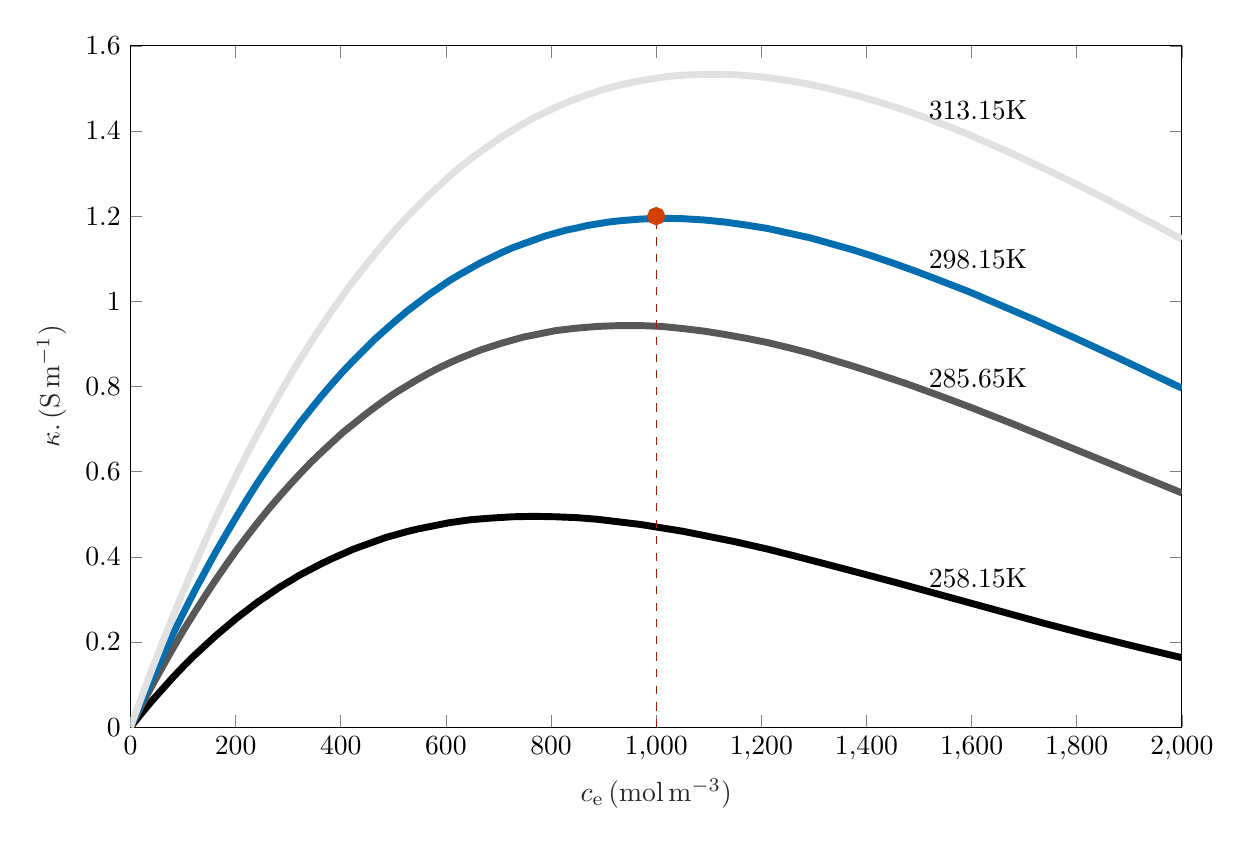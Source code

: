 % This file was created by matlab2tikz.
%
\definecolor{mycolor1}{rgb}{0.346,0.346,0.346}%
\definecolor{mycolor2}{rgb}{0.0,0.431,0.686}%
\definecolor{mycolor3}{rgb}{0.884,0.884,0.884}%
\definecolor{mycolor4}{rgb}{0.647,0.098,0.0}%
\definecolor{mycolor5}{rgb}{0.824,0.251,0.0}%
%
\begin{tikzpicture}

    \begin{axis}[%
        width=133.529mm,
        height=86.527mm,
        at={(0mm,0mm)},
        scale only axis,
        xmin=0,
        xmax=2000,
        xlabel style={font=\color{white!15!black}},
        xlabel={$c_\mathrm{e}\, (\mathrm{mol}\, \mathrm{m}^{-3})$},
        ymin=0,
        ymax=1.6,
        ylabel style={font=\color{white!15!black}},
        ylabel={$\kappa.\, (\mathrm{S}\, \mathrm{m}^{-1})$},
        axis background/.style={fill=white}
        ]
        \addplot [color=black, line width=2.5pt, forget plot]
        table[row sep=crcr]{%
            0	0\\
            20.202	0.031\\
            40.404	0.061\\
            60.606	0.089\\
            80.808	0.117\\
            101.01	0.143\\
            121.212	0.168\\
            141.414	0.191\\
            161.616	0.214\\
            181.818	0.235\\
            202.02	0.256\\
            222.222	0.275\\
            242.424	0.294\\
            262.626	0.311\\
            282.828	0.328\\
            303.03	0.343\\
            323.232	0.358\\
            343.434	0.371\\
            363.636	0.384\\
            383.838	0.396\\
            404.04	0.407\\
            424.242	0.418\\
            444.444	0.427\\
            464.646	0.436\\
            484.848	0.445\\
            505.051	0.452\\
            525.253	0.459\\
            545.455	0.465\\
            565.657	0.47\\
            606.061	0.48\\
            646.465	0.487\\
            686.869	0.491\\
            727.273	0.494\\
            767.677	0.495\\
            808.081	0.494\\
            848.485	0.492\\
            888.889	0.488\\
            929.293	0.482\\
            969.697	0.476\\
            1010.1	0.468\\
            1050.51	0.46\\
            1090.91	0.45\\
            1151.52	0.435\\
            1212.12	0.418\\
            1272.73	0.399\\
            1353.54	0.373\\
            1454.55	0.34\\
            1737.37	0.244\\
            1818.18	0.218\\
            1898.99	0.193\\
            1979.8	0.169\\
            2000	0.163\\
        };
        \addplot [color=mycolor1, line width=2.5pt, forget plot]
        table[row sep=crcr]{%
            0	0\\
            20.202	0.049\\
            40.404	0.096\\
            60.606	0.141\\
            80.808	0.185\\
            101.01	0.228\\
            121.212	0.268\\
            141.414	0.307\\
            161.616	0.345\\
            181.818	0.381\\
            202.02	0.416\\
            222.222	0.449\\
            242.424	0.481\\
            262.626	0.512\\
            282.828	0.541\\
            303.03	0.569\\
            323.232	0.596\\
            343.434	0.622\\
            363.636	0.646\\
            383.838	0.669\\
            404.04	0.692\\
            424.242	0.712\\
            444.444	0.732\\
            464.646	0.751\\
            484.848	0.769\\
            505.051	0.786\\
            525.253	0.801\\
            545.455	0.816\\
            565.657	0.83\\
            585.859	0.843\\
            606.061	0.855\\
            626.263	0.866\\
            646.465	0.876\\
            666.667	0.886\\
            686.869	0.894\\
            707.071	0.902\\
            727.273	0.909\\
            747.475	0.916\\
            767.677	0.921\\
            787.879	0.926\\
            808.081	0.931\\
            828.283	0.934\\
            848.485	0.937\\
            888.889	0.941\\
            929.293	0.943\\
            969.697	0.943\\
            1010.1	0.941\\
            1050.51	0.936\\
            1090.91	0.93\\
            1131.31	0.922\\
            1171.72	0.913\\
            1212.12	0.903\\
            1252.53	0.891\\
            1292.93	0.878\\
            1333.33	0.863\\
            1373.74	0.848\\
            1414.14	0.832\\
            1474.75	0.807\\
            1535.35	0.78\\
            1595.96	0.752\\
            1676.77	0.713\\
            1777.78	0.662\\
            2000	0.55\\
        };
        \addplot [color=mycolor2, line width=2.5pt, forget plot]
        table[row sep=crcr]{%
            0	0\\
            20.202	0.057\\
            40.404	0.113\\
            60.606	0.167\\
            80.808	0.219\\
            101.01	0.269\\
            121.212	0.318\\
            141.414	0.364\\
            161.616	0.41\\
            181.818	0.453\\
            202.02	0.495\\
            222.222	0.536\\
            242.424	0.575\\
            262.626	0.612\\
            282.828	0.648\\
            303.03	0.682\\
            323.232	0.716\\
            343.434	0.747\\
            363.636	0.778\\
            383.838	0.807\\
            404.04	0.835\\
            424.242	0.861\\
            444.444	0.886\\
            464.646	0.911\\
            484.848	0.933\\
            505.051	0.955\\
            525.253	0.976\\
            545.455	0.995\\
            565.657	1.014\\
            585.859	1.031\\
            606.061	1.048\\
            626.263	1.063\\
            646.465	1.077\\
            666.667	1.091\\
            686.869	1.103\\
            707.071	1.115\\
            727.273	1.126\\
            747.475	1.135\\
            767.677	1.144\\
            787.879	1.153\\
            808.081	1.16\\
            828.283	1.167\\
            848.485	1.172\\
            868.687	1.178\\
            888.889	1.182\\
            909.091	1.186\\
            929.293	1.189\\
            949.495	1.191\\
            969.697	1.193\\
            1010.1	1.195\\
            1050.51	1.194\\
            1090.91	1.191\\
            1131.31	1.186\\
            1171.72	1.179\\
            1212.12	1.171\\
            1252.53	1.16\\
            1292.93	1.149\\
            1333.33	1.135\\
            1373.74	1.121\\
            1414.14	1.105\\
            1454.55	1.088\\
            1494.95	1.07\\
            1535.35	1.051\\
            1595.96	1.022\\
            1656.57	0.99\\
            1717.17	0.958\\
            1797.98	0.913\\
            1878.79	0.867\\
            2000	0.796\\
        };
        \addplot [color=mycolor3, line width=2.5pt, forget plot]
        table[row sep=crcr]{%
            0	0\\
            20.202	0.068\\
            40.404	0.134\\
            60.606	0.198\\
            80.808	0.26\\
            101.01	0.32\\
            121.212	0.379\\
            141.414	0.435\\
            161.616	0.49\\
            181.818	0.542\\
            202.02	0.594\\
            222.222	0.643\\
            242.424	0.69\\
            262.626	0.736\\
            282.828	0.781\\
            303.03	0.824\\
            323.232	0.865\\
            343.434	0.904\\
            363.636	0.942\\
            383.838	0.979\\
            404.04	1.014\\
            424.242	1.048\\
            444.444	1.08\\
            464.646	1.111\\
            484.848	1.141\\
            505.051	1.17\\
            525.253	1.197\\
            545.455	1.222\\
            565.657	1.247\\
            585.859	1.27\\
            606.061	1.293\\
            626.263	1.314\\
            646.465	1.334\\
            666.667	1.352\\
            686.869	1.37\\
            707.071	1.387\\
            727.273	1.402\\
            747.475	1.417\\
            767.677	1.431\\
            787.879	1.443\\
            808.081	1.455\\
            828.283	1.466\\
            848.485	1.476\\
            868.687	1.485\\
            888.889	1.493\\
            909.091	1.501\\
            929.293	1.507\\
            949.495	1.513\\
            969.697	1.518\\
            989.899	1.522\\
            1010.1	1.526\\
            1030.3	1.529\\
            1050.51	1.531\\
            1070.71	1.532\\
            1090.91	1.533\\
            1111.11	1.533\\
            1151.52	1.532\\
            1191.92	1.528\\
            1232.32	1.522\\
            1272.73	1.514\\
            1313.13	1.504\\
            1353.54	1.492\\
            1393.94	1.479\\
            1434.34	1.464\\
            1474.75	1.448\\
            1515.15	1.43\\
            1555.56	1.411\\
            1595.96	1.391\\
            1636.36	1.369\\
            1676.77	1.347\\
            1737.37	1.312\\
            1797.98	1.276\\
            1858.59	1.238\\
            1919.19	1.199\\
            2000	1.146\\
        };
        \node[right, align=left]
        at (axis cs:1500,0.35) {258.15K};
        \node[right, align=left]
        at (axis cs:1500,0.82) {285.65K};
        \node[right, align=left]
        at (axis cs:1500,1.1) {298.15K};
        \node[right, align=left]
        at (axis cs:1500,1.45) {313.15K};
        \addplot [color=mycolor4, dashed, forget plot]
        table[row sep=crcr]{%
            1000	0\\
            1000	1.19\\
        };
        \addplot [color=mycolor4, line width=2.5pt, mark=*, mark options={solid, fill=mycolor5, draw=mycolor5}, forget plot]
        table[row sep=crcr]{%
            1000	1.2\\
        };
    \end{axis}
\end{tikzpicture}%
